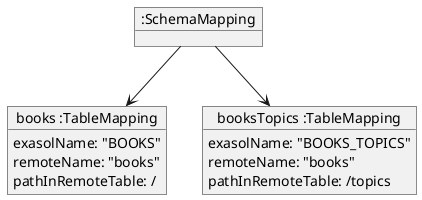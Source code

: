 @startuml

object ":SchemaMapping" as schema{

}

object "books :TableMapping" as books{
exasolName: "BOOKS"
remoteName: "books"
pathInRemoteTable: /
}
object "booksTopics :TableMapping" as tableTopics{
exasolName: "BOOKS_TOPICS"
remoteName: "books"
pathInRemoteTable: /topics
}

schema --> books
schema --> tableTopics
@enduml
